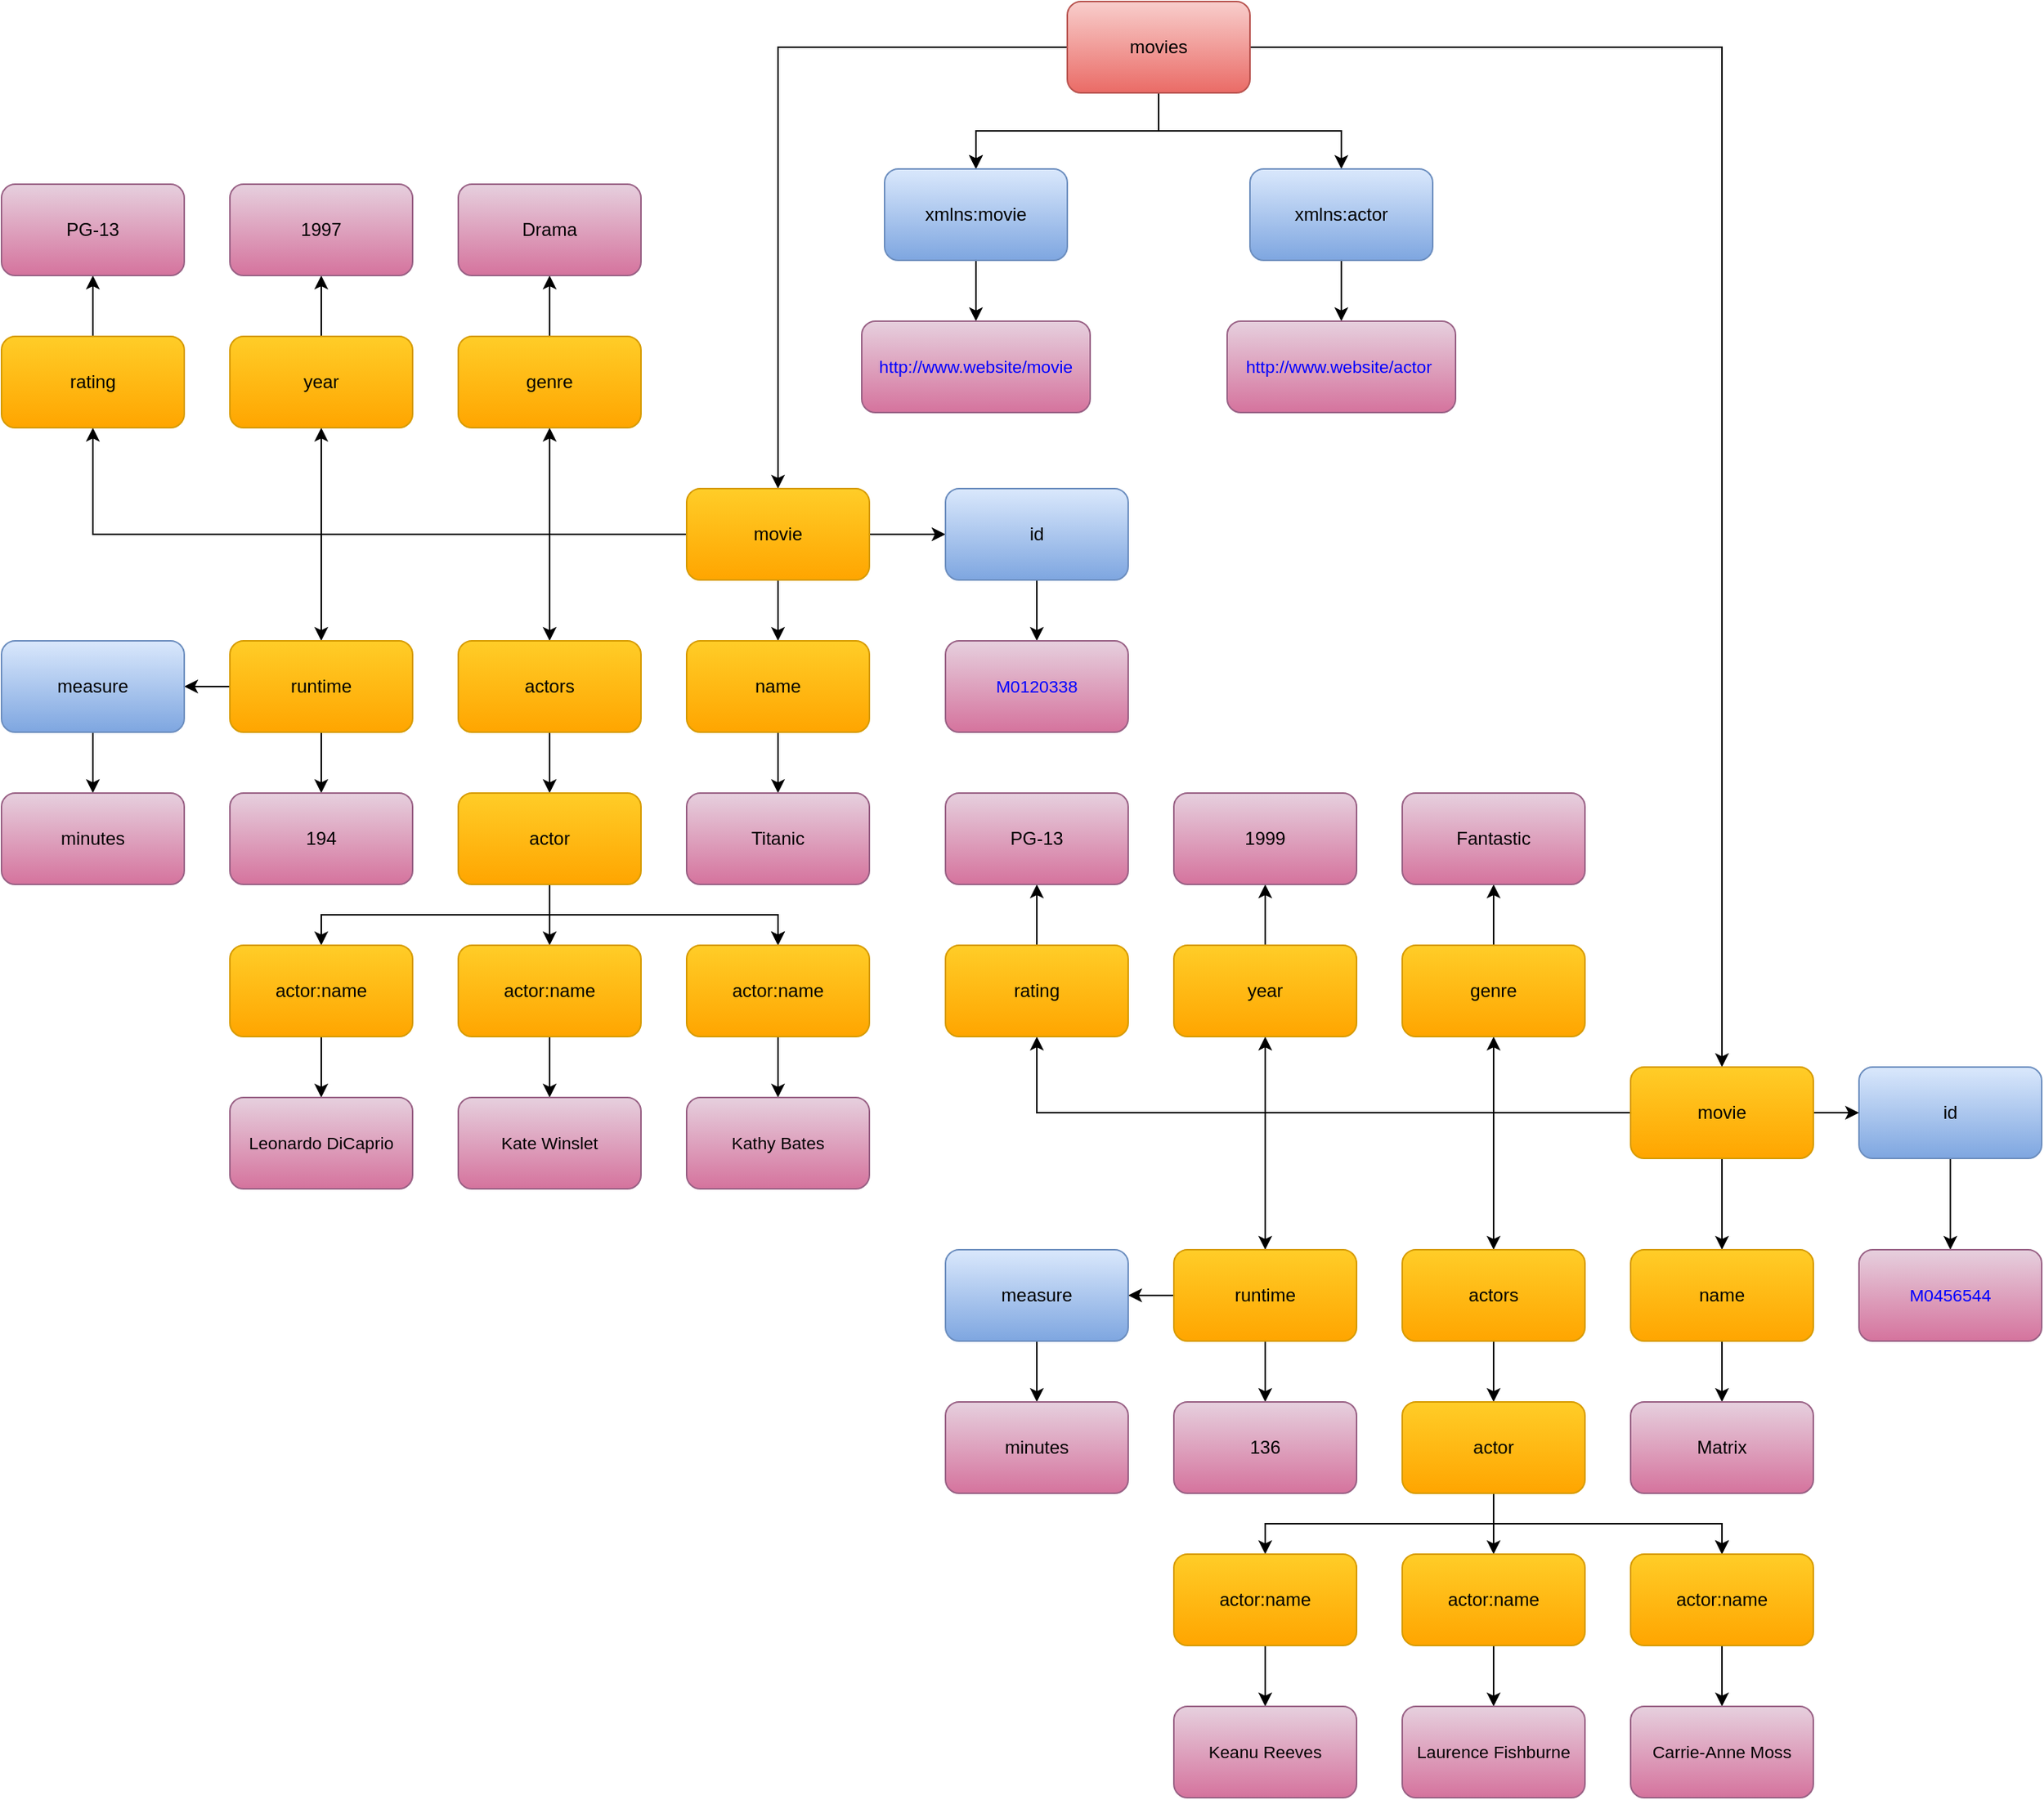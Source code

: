 <mxfile version="24.7.16">
  <diagram name="Página-1" id="V07QrCgXaFiUmTWzPLPL">
    <mxGraphModel dx="2474" dy="848" grid="1" gridSize="10" guides="1" tooltips="1" connect="1" arrows="1" fold="1" page="1" pageScale="1" pageWidth="827" pageHeight="1169" math="0" shadow="0">
      <root>
        <mxCell id="0" />
        <mxCell id="1" parent="0" />
        <mxCell id="JbiTkkTdfERnCVfa-1PL-4" value="" style="edgeStyle=orthogonalEdgeStyle;rounded=0;orthogonalLoop=1;jettySize=auto;html=1;entryX=0.5;entryY=0;entryDx=0;entryDy=0;" edge="1" parent="1" source="JbiTkkTdfERnCVfa-1PL-1" target="JbiTkkTdfERnCVfa-1PL-79">
          <mxGeometry relative="1" as="geometry">
            <mxPoint x="780" y="330" as="targetPoint" />
            <Array as="points">
              <mxPoint x="790" y="40" />
            </Array>
          </mxGeometry>
        </mxCell>
        <mxCell id="JbiTkkTdfERnCVfa-1PL-7" style="edgeStyle=orthogonalEdgeStyle;rounded=0;orthogonalLoop=1;jettySize=auto;html=1;entryX=0.5;entryY=0;entryDx=0;entryDy=0;" edge="1" parent="1" source="JbiTkkTdfERnCVfa-1PL-1" target="JbiTkkTdfERnCVfa-1PL-5">
          <mxGeometry relative="1" as="geometry" />
        </mxCell>
        <mxCell id="JbiTkkTdfERnCVfa-1PL-13" value="" style="edgeStyle=orthogonalEdgeStyle;rounded=0;orthogonalLoop=1;jettySize=auto;html=1;" edge="1" parent="1" source="JbiTkkTdfERnCVfa-1PL-1" target="JbiTkkTdfERnCVfa-1PL-12">
          <mxGeometry relative="1" as="geometry" />
        </mxCell>
        <mxCell id="JbiTkkTdfERnCVfa-1PL-14" value="" style="edgeStyle=orthogonalEdgeStyle;rounded=0;orthogonalLoop=1;jettySize=auto;html=1;" edge="1" parent="1" source="JbiTkkTdfERnCVfa-1PL-1" target="JbiTkkTdfERnCVfa-1PL-12">
          <mxGeometry relative="1" as="geometry" />
        </mxCell>
        <mxCell id="JbiTkkTdfERnCVfa-1PL-16" style="edgeStyle=orthogonalEdgeStyle;rounded=0;orthogonalLoop=1;jettySize=auto;html=1;entryX=0.5;entryY=0;entryDx=0;entryDy=0;" edge="1" parent="1" source="JbiTkkTdfERnCVfa-1PL-1" target="JbiTkkTdfERnCVfa-1PL-15">
          <mxGeometry relative="1" as="geometry" />
        </mxCell>
        <mxCell id="JbiTkkTdfERnCVfa-1PL-1" value="movies" style="rounded=1;whiteSpace=wrap;html=1;fillColor=#f8cecc;gradientColor=#ea6b66;strokeColor=#b85450;" vertex="1" parent="1">
          <mxGeometry x="360" y="10" width="120" height="60" as="geometry" />
        </mxCell>
        <mxCell id="JbiTkkTdfERnCVfa-1PL-9" value="" style="edgeStyle=orthogonalEdgeStyle;rounded=0;orthogonalLoop=1;jettySize=auto;html=1;" edge="1" parent="1" source="JbiTkkTdfERnCVfa-1PL-5" target="JbiTkkTdfERnCVfa-1PL-8">
          <mxGeometry relative="1" as="geometry" />
        </mxCell>
        <mxCell id="JbiTkkTdfERnCVfa-1PL-27" value="" style="edgeStyle=orthogonalEdgeStyle;rounded=0;orthogonalLoop=1;jettySize=auto;html=1;" edge="1" parent="1" source="JbiTkkTdfERnCVfa-1PL-5" target="JbiTkkTdfERnCVfa-1PL-26">
          <mxGeometry relative="1" as="geometry" />
        </mxCell>
        <mxCell id="JbiTkkTdfERnCVfa-1PL-29" value="" style="edgeStyle=orthogonalEdgeStyle;rounded=0;orthogonalLoop=1;jettySize=auto;html=1;" edge="1" parent="1" source="JbiTkkTdfERnCVfa-1PL-5" target="JbiTkkTdfERnCVfa-1PL-28">
          <mxGeometry relative="1" as="geometry" />
        </mxCell>
        <mxCell id="JbiTkkTdfERnCVfa-1PL-33" value="" style="edgeStyle=orthogonalEdgeStyle;rounded=0;orthogonalLoop=1;jettySize=auto;html=1;" edge="1" parent="1" source="JbiTkkTdfERnCVfa-1PL-5" target="JbiTkkTdfERnCVfa-1PL-32">
          <mxGeometry relative="1" as="geometry" />
        </mxCell>
        <mxCell id="JbiTkkTdfERnCVfa-1PL-35" value="" style="edgeStyle=orthogonalEdgeStyle;rounded=0;orthogonalLoop=1;jettySize=auto;html=1;" edge="1" parent="1" source="JbiTkkTdfERnCVfa-1PL-5" target="JbiTkkTdfERnCVfa-1PL-34">
          <mxGeometry relative="1" as="geometry" />
        </mxCell>
        <mxCell id="JbiTkkTdfERnCVfa-1PL-37" value="" style="edgeStyle=orthogonalEdgeStyle;rounded=0;orthogonalLoop=1;jettySize=auto;html=1;" edge="1" parent="1" source="JbiTkkTdfERnCVfa-1PL-5" target="JbiTkkTdfERnCVfa-1PL-36">
          <mxGeometry relative="1" as="geometry" />
        </mxCell>
        <mxCell id="JbiTkkTdfERnCVfa-1PL-40" value="" style="edgeStyle=orthogonalEdgeStyle;rounded=0;orthogonalLoop=1;jettySize=auto;html=1;" edge="1" parent="1" source="JbiTkkTdfERnCVfa-1PL-5" target="JbiTkkTdfERnCVfa-1PL-39">
          <mxGeometry relative="1" as="geometry" />
        </mxCell>
        <mxCell id="JbiTkkTdfERnCVfa-1PL-5" value="movie" style="whiteSpace=wrap;html=1;fillColor=#ffcd28;strokeColor=#d79b00;rounded=1;gradientColor=#ffa500;" vertex="1" parent="1">
          <mxGeometry x="110" y="330" width="120" height="60" as="geometry" />
        </mxCell>
        <mxCell id="JbiTkkTdfERnCVfa-1PL-22" value="" style="edgeStyle=orthogonalEdgeStyle;rounded=0;orthogonalLoop=1;jettySize=auto;html=1;" edge="1" parent="1" source="JbiTkkTdfERnCVfa-1PL-8" target="JbiTkkTdfERnCVfa-1PL-21">
          <mxGeometry relative="1" as="geometry" />
        </mxCell>
        <mxCell id="JbiTkkTdfERnCVfa-1PL-8" value="id" style="whiteSpace=wrap;html=1;fillColor=#dae8fc;strokeColor=#6c8ebf;rounded=1;gradientColor=#7ea6e0;" vertex="1" parent="1">
          <mxGeometry x="280" y="330" width="120" height="60" as="geometry" />
        </mxCell>
        <mxCell id="JbiTkkTdfERnCVfa-1PL-24" value="" style="edgeStyle=orthogonalEdgeStyle;rounded=0;orthogonalLoop=1;jettySize=auto;html=1;" edge="1" parent="1" source="JbiTkkTdfERnCVfa-1PL-10" target="JbiTkkTdfERnCVfa-1PL-23">
          <mxGeometry relative="1" as="geometry" />
        </mxCell>
        <mxCell id="JbiTkkTdfERnCVfa-1PL-10" value="id" style="whiteSpace=wrap;html=1;fillColor=#dae8fc;strokeColor=#6c8ebf;rounded=1;gradientColor=#7ea6e0;" vertex="1" parent="1">
          <mxGeometry x="880" y="710" width="120" height="60" as="geometry" />
        </mxCell>
        <mxCell id="JbiTkkTdfERnCVfa-1PL-18" value="" style="edgeStyle=orthogonalEdgeStyle;rounded=0;orthogonalLoop=1;jettySize=auto;html=1;" edge="1" parent="1" source="JbiTkkTdfERnCVfa-1PL-12" target="JbiTkkTdfERnCVfa-1PL-17">
          <mxGeometry relative="1" as="geometry" />
        </mxCell>
        <mxCell id="JbiTkkTdfERnCVfa-1PL-12" value="xmlns:movie" style="whiteSpace=wrap;html=1;fillColor=#dae8fc;strokeColor=#6c8ebf;rounded=1;gradientColor=#7ea6e0;" vertex="1" parent="1">
          <mxGeometry x="240" y="120" width="120" height="60" as="geometry" />
        </mxCell>
        <mxCell id="JbiTkkTdfERnCVfa-1PL-20" value="" style="edgeStyle=orthogonalEdgeStyle;rounded=0;orthogonalLoop=1;jettySize=auto;html=1;" edge="1" parent="1" source="JbiTkkTdfERnCVfa-1PL-15" target="JbiTkkTdfERnCVfa-1PL-19">
          <mxGeometry relative="1" as="geometry" />
        </mxCell>
        <mxCell id="JbiTkkTdfERnCVfa-1PL-15" value="xmlns:actor" style="whiteSpace=wrap;html=1;fillColor=#dae8fc;strokeColor=#6c8ebf;rounded=1;gradientColor=#7ea6e0;" vertex="1" parent="1">
          <mxGeometry x="480" y="120" width="120" height="60" as="geometry" />
        </mxCell>
        <mxCell id="JbiTkkTdfERnCVfa-1PL-17" value="&lt;div&gt;&lt;span style=&quot;mso-spacerun:&#39;yes&#39;;font-size:8.5pt;font-family:Arial;color:rgb(0,0,255);&quot;&gt;http://www.website/movie&lt;/span&gt;&lt;/div&gt;" style="whiteSpace=wrap;html=1;fillColor=#e6d0de;strokeColor=#996185;rounded=1;gradientColor=#d5739d;" vertex="1" parent="1">
          <mxGeometry x="225" y="220" width="150" height="60" as="geometry" />
        </mxCell>
        <mxCell id="JbiTkkTdfERnCVfa-1PL-19" value="&lt;div&gt;&lt;span style=&quot;mso-spacerun:&#39;yes&#39;;font-size:8.5pt;font-family:Arial;color:rgb(0,0,255);&quot;&gt;http://www.website/actor&lt;/span&gt;&lt;span style=&quot;color: rgb(128, 0, 0); font-family: Arial; font-size: 8.5pt; background-color: initial;&quot;&gt;&amp;nbsp;&lt;/span&gt;&lt;/div&gt;" style="whiteSpace=wrap;html=1;fillColor=#e6d0de;strokeColor=#996185;rounded=1;gradientColor=#d5739d;" vertex="1" parent="1">
          <mxGeometry x="465" y="220" width="150" height="60" as="geometry" />
        </mxCell>
        <mxCell id="JbiTkkTdfERnCVfa-1PL-21" value="&lt;div&gt;&lt;span style=&quot;mso-spacerun:&#39;yes&#39;;font-size:8.5pt;font-family:Arial;color:rgb(0,0,255);&quot;&gt;M0120338&lt;/span&gt;&lt;/div&gt;" style="whiteSpace=wrap;html=1;fillColor=#e6d0de;strokeColor=#996185;rounded=1;gradientColor=#d5739d;" vertex="1" parent="1">
          <mxGeometry x="280" y="430" width="120" height="60" as="geometry" />
        </mxCell>
        <mxCell id="JbiTkkTdfERnCVfa-1PL-23" value="&lt;div&gt;&lt;span style=&quot;mso-spacerun:&#39;yes&#39;;font-size:8.5pt;font-family:Arial;color:rgb(0,0,255);&quot;&gt;M0456544&lt;/span&gt;&lt;/div&gt;" style="whiteSpace=wrap;html=1;fillColor=#e6d0de;strokeColor=#996185;rounded=1;gradientColor=#d5739d;" vertex="1" parent="1">
          <mxGeometry x="880" y="830" width="120" height="60" as="geometry" />
        </mxCell>
        <mxCell id="JbiTkkTdfERnCVfa-1PL-56" value="" style="edgeStyle=orthogonalEdgeStyle;rounded=0;orthogonalLoop=1;jettySize=auto;html=1;" edge="1" parent="1" source="JbiTkkTdfERnCVfa-1PL-26" target="JbiTkkTdfERnCVfa-1PL-55">
          <mxGeometry relative="1" as="geometry" />
        </mxCell>
        <mxCell id="JbiTkkTdfERnCVfa-1PL-26" value="name" style="whiteSpace=wrap;html=1;fillColor=#ffcd28;strokeColor=#d79b00;rounded=1;gradientColor=#ffa500;" vertex="1" parent="1">
          <mxGeometry x="110" y="430" width="120" height="60" as="geometry" />
        </mxCell>
        <mxCell id="JbiTkkTdfERnCVfa-1PL-58" value="" style="edgeStyle=orthogonalEdgeStyle;rounded=0;orthogonalLoop=1;jettySize=auto;html=1;" edge="1" parent="1" source="JbiTkkTdfERnCVfa-1PL-28" target="JbiTkkTdfERnCVfa-1PL-57">
          <mxGeometry relative="1" as="geometry" />
        </mxCell>
        <mxCell id="JbiTkkTdfERnCVfa-1PL-28" value="actors" style="whiteSpace=wrap;html=1;fillColor=#ffcd28;strokeColor=#d79b00;rounded=1;gradientColor=#ffa500;" vertex="1" parent="1">
          <mxGeometry x="-40" y="430" width="120" height="60" as="geometry" />
        </mxCell>
        <mxCell id="JbiTkkTdfERnCVfa-1PL-50" value="" style="edgeStyle=orthogonalEdgeStyle;rounded=0;orthogonalLoop=1;jettySize=auto;html=1;" edge="1" parent="1" source="JbiTkkTdfERnCVfa-1PL-32" target="JbiTkkTdfERnCVfa-1PL-49">
          <mxGeometry relative="1" as="geometry" />
        </mxCell>
        <mxCell id="JbiTkkTdfERnCVfa-1PL-32" value="year" style="whiteSpace=wrap;html=1;fillColor=#ffcd28;strokeColor=#d79b00;rounded=1;gradientColor=#ffa500;" vertex="1" parent="1">
          <mxGeometry x="-190" y="230" width="120" height="60" as="geometry" />
        </mxCell>
        <mxCell id="JbiTkkTdfERnCVfa-1PL-52" value="" style="edgeStyle=orthogonalEdgeStyle;rounded=0;orthogonalLoop=1;jettySize=auto;html=1;" edge="1" parent="1" source="JbiTkkTdfERnCVfa-1PL-34" target="JbiTkkTdfERnCVfa-1PL-51">
          <mxGeometry relative="1" as="geometry" />
        </mxCell>
        <mxCell id="JbiTkkTdfERnCVfa-1PL-34" value="genre" style="whiteSpace=wrap;html=1;fillColor=#ffcd28;strokeColor=#d79b00;rounded=1;gradientColor=#ffa500;" vertex="1" parent="1">
          <mxGeometry x="-40" y="230" width="120" height="60" as="geometry" />
        </mxCell>
        <mxCell id="JbiTkkTdfERnCVfa-1PL-48" value="" style="edgeStyle=orthogonalEdgeStyle;rounded=0;orthogonalLoop=1;jettySize=auto;html=1;" edge="1" parent="1" source="JbiTkkTdfERnCVfa-1PL-36" target="JbiTkkTdfERnCVfa-1PL-47">
          <mxGeometry relative="1" as="geometry" />
        </mxCell>
        <mxCell id="JbiTkkTdfERnCVfa-1PL-36" value="rating" style="whiteSpace=wrap;html=1;fillColor=#ffcd28;strokeColor=#d79b00;rounded=1;gradientColor=#ffa500;" vertex="1" parent="1">
          <mxGeometry x="-340" y="230" width="120" height="60" as="geometry" />
        </mxCell>
        <mxCell id="JbiTkkTdfERnCVfa-1PL-42" value="" style="edgeStyle=orthogonalEdgeStyle;rounded=0;orthogonalLoop=1;jettySize=auto;html=1;" edge="1" parent="1" source="JbiTkkTdfERnCVfa-1PL-39" target="JbiTkkTdfERnCVfa-1PL-41">
          <mxGeometry relative="1" as="geometry" />
        </mxCell>
        <mxCell id="JbiTkkTdfERnCVfa-1PL-44" value="" style="edgeStyle=orthogonalEdgeStyle;rounded=0;orthogonalLoop=1;jettySize=auto;html=1;" edge="1" parent="1" source="JbiTkkTdfERnCVfa-1PL-39" target="JbiTkkTdfERnCVfa-1PL-43">
          <mxGeometry relative="1" as="geometry" />
        </mxCell>
        <mxCell id="JbiTkkTdfERnCVfa-1PL-39" value="runtime" style="whiteSpace=wrap;html=1;fillColor=#ffcd28;strokeColor=#d79b00;rounded=1;gradientColor=#ffa500;" vertex="1" parent="1">
          <mxGeometry x="-190" y="430" width="120" height="60" as="geometry" />
        </mxCell>
        <mxCell id="JbiTkkTdfERnCVfa-1PL-46" value="" style="edgeStyle=orthogonalEdgeStyle;rounded=0;orthogonalLoop=1;jettySize=auto;html=1;" edge="1" parent="1" source="JbiTkkTdfERnCVfa-1PL-41" target="JbiTkkTdfERnCVfa-1PL-45">
          <mxGeometry relative="1" as="geometry" />
        </mxCell>
        <mxCell id="JbiTkkTdfERnCVfa-1PL-41" value="measure" style="whiteSpace=wrap;html=1;fillColor=#dae8fc;strokeColor=#6c8ebf;rounded=1;gradientColor=#7ea6e0;" vertex="1" parent="1">
          <mxGeometry x="-340" y="430" width="120" height="60" as="geometry" />
        </mxCell>
        <mxCell id="JbiTkkTdfERnCVfa-1PL-43" value="194" style="whiteSpace=wrap;html=1;fillColor=#e6d0de;strokeColor=#996185;rounded=1;gradientColor=#d5739d;" vertex="1" parent="1">
          <mxGeometry x="-190" y="530" width="120" height="60" as="geometry" />
        </mxCell>
        <mxCell id="JbiTkkTdfERnCVfa-1PL-45" value="minutes" style="whiteSpace=wrap;html=1;fillColor=#e6d0de;strokeColor=#996185;rounded=1;gradientColor=#d5739d;" vertex="1" parent="1">
          <mxGeometry x="-340" y="530" width="120" height="60" as="geometry" />
        </mxCell>
        <mxCell id="JbiTkkTdfERnCVfa-1PL-47" value="PG-13" style="whiteSpace=wrap;html=1;fillColor=#e6d0de;strokeColor=#996185;rounded=1;gradientColor=#d5739d;" vertex="1" parent="1">
          <mxGeometry x="-340" y="130" width="120" height="60" as="geometry" />
        </mxCell>
        <mxCell id="JbiTkkTdfERnCVfa-1PL-49" value="1997" style="whiteSpace=wrap;html=1;fillColor=#e6d0de;strokeColor=#996185;rounded=1;gradientColor=#d5739d;" vertex="1" parent="1">
          <mxGeometry x="-190" y="130" width="120" height="60" as="geometry" />
        </mxCell>
        <mxCell id="JbiTkkTdfERnCVfa-1PL-51" value="Drama" style="whiteSpace=wrap;html=1;fillColor=#e6d0de;strokeColor=#996185;rounded=1;gradientColor=#d5739d;" vertex="1" parent="1">
          <mxGeometry x="-40" y="130" width="120" height="60" as="geometry" />
        </mxCell>
        <mxCell id="JbiTkkTdfERnCVfa-1PL-55" value="Titanic" style="rounded=1;whiteSpace=wrap;html=1;fillColor=#e6d0de;strokeColor=#996185;gradientColor=#d5739d;" vertex="1" parent="1">
          <mxGeometry x="110" y="530" width="120" height="60" as="geometry" />
        </mxCell>
        <mxCell id="JbiTkkTdfERnCVfa-1PL-60" value="" style="edgeStyle=orthogonalEdgeStyle;rounded=0;orthogonalLoop=1;jettySize=auto;html=1;" edge="1" parent="1" source="JbiTkkTdfERnCVfa-1PL-57" target="JbiTkkTdfERnCVfa-1PL-59">
          <mxGeometry relative="1" as="geometry">
            <Array as="points">
              <mxPoint x="20" y="610" />
              <mxPoint x="-130" y="610" />
            </Array>
          </mxGeometry>
        </mxCell>
        <mxCell id="JbiTkkTdfERnCVfa-1PL-62" value="" style="edgeStyle=orthogonalEdgeStyle;rounded=0;orthogonalLoop=1;jettySize=auto;html=1;" edge="1" parent="1" source="JbiTkkTdfERnCVfa-1PL-57" target="JbiTkkTdfERnCVfa-1PL-61">
          <mxGeometry relative="1" as="geometry">
            <Array as="points">
              <mxPoint x="20" y="610" />
              <mxPoint x="170" y="610" />
            </Array>
          </mxGeometry>
        </mxCell>
        <mxCell id="JbiTkkTdfERnCVfa-1PL-63" value="" style="edgeStyle=orthogonalEdgeStyle;rounded=0;orthogonalLoop=1;jettySize=auto;html=1;" edge="1" parent="1" source="JbiTkkTdfERnCVfa-1PL-57" target="JbiTkkTdfERnCVfa-1PL-61">
          <mxGeometry relative="1" as="geometry">
            <Array as="points">
              <mxPoint x="20" y="610" />
              <mxPoint x="170" y="610" />
            </Array>
          </mxGeometry>
        </mxCell>
        <mxCell id="JbiTkkTdfERnCVfa-1PL-66" value="" style="edgeStyle=orthogonalEdgeStyle;rounded=0;orthogonalLoop=1;jettySize=auto;html=1;" edge="1" parent="1" source="JbiTkkTdfERnCVfa-1PL-57" target="JbiTkkTdfERnCVfa-1PL-65">
          <mxGeometry relative="1" as="geometry" />
        </mxCell>
        <mxCell id="JbiTkkTdfERnCVfa-1PL-57" value="actor" style="whiteSpace=wrap;html=1;fillColor=#ffcd28;strokeColor=#d79b00;rounded=1;gradientColor=#ffa500;" vertex="1" parent="1">
          <mxGeometry x="-40" y="530" width="120" height="60" as="geometry" />
        </mxCell>
        <mxCell id="JbiTkkTdfERnCVfa-1PL-68" value="" style="edgeStyle=orthogonalEdgeStyle;rounded=0;orthogonalLoop=1;jettySize=auto;html=1;" edge="1" parent="1" source="JbiTkkTdfERnCVfa-1PL-59" target="JbiTkkTdfERnCVfa-1PL-67">
          <mxGeometry relative="1" as="geometry" />
        </mxCell>
        <mxCell id="JbiTkkTdfERnCVfa-1PL-59" value="actor:name" style="whiteSpace=wrap;html=1;fillColor=#ffcd28;strokeColor=#d79b00;rounded=1;gradientColor=#ffa500;" vertex="1" parent="1">
          <mxGeometry x="-190" y="630" width="120" height="60" as="geometry" />
        </mxCell>
        <mxCell id="JbiTkkTdfERnCVfa-1PL-72" value="" style="edgeStyle=orthogonalEdgeStyle;rounded=0;orthogonalLoop=1;jettySize=auto;html=1;" edge="1" parent="1" source="JbiTkkTdfERnCVfa-1PL-61" target="JbiTkkTdfERnCVfa-1PL-71">
          <mxGeometry relative="1" as="geometry" />
        </mxCell>
        <mxCell id="JbiTkkTdfERnCVfa-1PL-61" value="actor:name" style="whiteSpace=wrap;html=1;fillColor=#ffcd28;strokeColor=#d79b00;rounded=1;gradientColor=#ffa500;" vertex="1" parent="1">
          <mxGeometry x="110" y="630" width="120" height="60" as="geometry" />
        </mxCell>
        <mxCell id="JbiTkkTdfERnCVfa-1PL-70" value="" style="edgeStyle=orthogonalEdgeStyle;rounded=0;orthogonalLoop=1;jettySize=auto;html=1;" edge="1" parent="1" source="JbiTkkTdfERnCVfa-1PL-65" target="JbiTkkTdfERnCVfa-1PL-69">
          <mxGeometry relative="1" as="geometry" />
        </mxCell>
        <mxCell id="JbiTkkTdfERnCVfa-1PL-65" value="actor:name" style="whiteSpace=wrap;html=1;fillColor=#ffcd28;strokeColor=#d79b00;rounded=1;gradientColor=#ffa500;" vertex="1" parent="1">
          <mxGeometry x="-40" y="630" width="120" height="60" as="geometry" />
        </mxCell>
        <mxCell id="JbiTkkTdfERnCVfa-1PL-67" value="&lt;div&gt;&lt;span style=&quot;font-size: 8.5pt; font-family: Arial;&quot;&gt;Leonardo DiCaprio&lt;/span&gt;&lt;/div&gt;" style="whiteSpace=wrap;html=1;fillColor=#e6d0de;strokeColor=#996185;rounded=1;gradientColor=#d5739d;" vertex="1" parent="1">
          <mxGeometry x="-190" y="730" width="120" height="60" as="geometry" />
        </mxCell>
        <mxCell id="JbiTkkTdfERnCVfa-1PL-69" value="&lt;div&gt;&lt;span style=&quot;font-size: 8.5pt; font-family: Arial;&quot;&gt;Kate Winslet&lt;/span&gt;&lt;/div&gt;" style="whiteSpace=wrap;html=1;fillColor=#e6d0de;strokeColor=#996185;rounded=1;gradientColor=#d5739d;" vertex="1" parent="1">
          <mxGeometry x="-40" y="730" width="120" height="60" as="geometry" />
        </mxCell>
        <mxCell id="JbiTkkTdfERnCVfa-1PL-71" value="&lt;div&gt;&lt;span style=&quot;font-size: 8.5pt; font-family: Arial;&quot;&gt;Kathy Bates&lt;/span&gt;&lt;/div&gt;" style="whiteSpace=wrap;html=1;fillColor=#e6d0de;strokeColor=#996185;rounded=1;gradientColor=#d5739d;" vertex="1" parent="1">
          <mxGeometry x="110" y="730" width="120" height="60" as="geometry" />
        </mxCell>
        <mxCell id="JbiTkkTdfERnCVfa-1PL-73" value="" style="edgeStyle=orthogonalEdgeStyle;rounded=0;orthogonalLoop=1;jettySize=auto;html=1;" edge="1" parent="1" source="JbiTkkTdfERnCVfa-1PL-79" target="JbiTkkTdfERnCVfa-1PL-81">
          <mxGeometry relative="1" as="geometry" />
        </mxCell>
        <mxCell id="JbiTkkTdfERnCVfa-1PL-74" value="" style="edgeStyle=orthogonalEdgeStyle;rounded=0;orthogonalLoop=1;jettySize=auto;html=1;" edge="1" parent="1" source="JbiTkkTdfERnCVfa-1PL-79" target="JbiTkkTdfERnCVfa-1PL-83">
          <mxGeometry relative="1" as="geometry" />
        </mxCell>
        <mxCell id="JbiTkkTdfERnCVfa-1PL-75" value="" style="edgeStyle=orthogonalEdgeStyle;rounded=0;orthogonalLoop=1;jettySize=auto;html=1;" edge="1" parent="1" source="JbiTkkTdfERnCVfa-1PL-79" target="JbiTkkTdfERnCVfa-1PL-85">
          <mxGeometry relative="1" as="geometry" />
        </mxCell>
        <mxCell id="JbiTkkTdfERnCVfa-1PL-76" value="" style="edgeStyle=orthogonalEdgeStyle;rounded=0;orthogonalLoop=1;jettySize=auto;html=1;" edge="1" parent="1" source="JbiTkkTdfERnCVfa-1PL-79" target="JbiTkkTdfERnCVfa-1PL-87">
          <mxGeometry relative="1" as="geometry" />
        </mxCell>
        <mxCell id="JbiTkkTdfERnCVfa-1PL-77" value="" style="edgeStyle=orthogonalEdgeStyle;rounded=0;orthogonalLoop=1;jettySize=auto;html=1;" edge="1" parent="1" source="JbiTkkTdfERnCVfa-1PL-79" target="JbiTkkTdfERnCVfa-1PL-89">
          <mxGeometry relative="1" as="geometry" />
        </mxCell>
        <mxCell id="JbiTkkTdfERnCVfa-1PL-78" value="" style="edgeStyle=orthogonalEdgeStyle;rounded=0;orthogonalLoop=1;jettySize=auto;html=1;" edge="1" parent="1" source="JbiTkkTdfERnCVfa-1PL-79" target="JbiTkkTdfERnCVfa-1PL-92">
          <mxGeometry relative="1" as="geometry" />
        </mxCell>
        <mxCell id="JbiTkkTdfERnCVfa-1PL-115" style="edgeStyle=orthogonalEdgeStyle;rounded=0;orthogonalLoop=1;jettySize=auto;html=1;entryX=0;entryY=0.5;entryDx=0;entryDy=0;" edge="1" parent="1" source="JbiTkkTdfERnCVfa-1PL-79" target="JbiTkkTdfERnCVfa-1PL-10">
          <mxGeometry relative="1" as="geometry" />
        </mxCell>
        <mxCell id="JbiTkkTdfERnCVfa-1PL-79" value="movie" style="whiteSpace=wrap;html=1;fillColor=#ffcd28;strokeColor=#d79b00;rounded=1;gradientColor=#ffa500;" vertex="1" parent="1">
          <mxGeometry x="730" y="710" width="120" height="60" as="geometry" />
        </mxCell>
        <mxCell id="JbiTkkTdfERnCVfa-1PL-80" value="" style="edgeStyle=orthogonalEdgeStyle;rounded=0;orthogonalLoop=1;jettySize=auto;html=1;" edge="1" parent="1" source="JbiTkkTdfERnCVfa-1PL-81" target="JbiTkkTdfERnCVfa-1PL-100">
          <mxGeometry relative="1" as="geometry" />
        </mxCell>
        <mxCell id="JbiTkkTdfERnCVfa-1PL-81" value="name" style="whiteSpace=wrap;html=1;fillColor=#ffcd28;strokeColor=#d79b00;rounded=1;gradientColor=#ffa500;" vertex="1" parent="1">
          <mxGeometry x="730" y="830" width="120" height="60" as="geometry" />
        </mxCell>
        <mxCell id="JbiTkkTdfERnCVfa-1PL-82" value="" style="edgeStyle=orthogonalEdgeStyle;rounded=0;orthogonalLoop=1;jettySize=auto;html=1;" edge="1" parent="1" source="JbiTkkTdfERnCVfa-1PL-83" target="JbiTkkTdfERnCVfa-1PL-105">
          <mxGeometry relative="1" as="geometry" />
        </mxCell>
        <mxCell id="JbiTkkTdfERnCVfa-1PL-83" value="actors" style="whiteSpace=wrap;html=1;fillColor=#ffcd28;strokeColor=#d79b00;rounded=1;gradientColor=#ffa500;" vertex="1" parent="1">
          <mxGeometry x="580" y="830" width="120" height="60" as="geometry" />
        </mxCell>
        <mxCell id="JbiTkkTdfERnCVfa-1PL-84" value="" style="edgeStyle=orthogonalEdgeStyle;rounded=0;orthogonalLoop=1;jettySize=auto;html=1;" edge="1" parent="1" source="JbiTkkTdfERnCVfa-1PL-85" target="JbiTkkTdfERnCVfa-1PL-98">
          <mxGeometry relative="1" as="geometry" />
        </mxCell>
        <mxCell id="JbiTkkTdfERnCVfa-1PL-85" value="year" style="whiteSpace=wrap;html=1;fillColor=#ffcd28;strokeColor=#d79b00;rounded=1;gradientColor=#ffa500;" vertex="1" parent="1">
          <mxGeometry x="430" y="630" width="120" height="60" as="geometry" />
        </mxCell>
        <mxCell id="JbiTkkTdfERnCVfa-1PL-86" value="" style="edgeStyle=orthogonalEdgeStyle;rounded=0;orthogonalLoop=1;jettySize=auto;html=1;" edge="1" parent="1" source="JbiTkkTdfERnCVfa-1PL-87" target="JbiTkkTdfERnCVfa-1PL-99">
          <mxGeometry relative="1" as="geometry" />
        </mxCell>
        <mxCell id="JbiTkkTdfERnCVfa-1PL-87" value="genre" style="whiteSpace=wrap;html=1;fillColor=#ffcd28;strokeColor=#d79b00;rounded=1;gradientColor=#ffa500;" vertex="1" parent="1">
          <mxGeometry x="580" y="630" width="120" height="60" as="geometry" />
        </mxCell>
        <mxCell id="JbiTkkTdfERnCVfa-1PL-88" value="" style="edgeStyle=orthogonalEdgeStyle;rounded=0;orthogonalLoop=1;jettySize=auto;html=1;" edge="1" parent="1" source="JbiTkkTdfERnCVfa-1PL-89" target="JbiTkkTdfERnCVfa-1PL-97">
          <mxGeometry relative="1" as="geometry" />
        </mxCell>
        <mxCell id="JbiTkkTdfERnCVfa-1PL-89" value="rating" style="whiteSpace=wrap;html=1;fillColor=#ffcd28;strokeColor=#d79b00;rounded=1;gradientColor=#ffa500;" vertex="1" parent="1">
          <mxGeometry x="280" y="630" width="120" height="60" as="geometry" />
        </mxCell>
        <mxCell id="JbiTkkTdfERnCVfa-1PL-90" value="" style="edgeStyle=orthogonalEdgeStyle;rounded=0;orthogonalLoop=1;jettySize=auto;html=1;" edge="1" parent="1" source="JbiTkkTdfERnCVfa-1PL-92" target="JbiTkkTdfERnCVfa-1PL-94">
          <mxGeometry relative="1" as="geometry" />
        </mxCell>
        <mxCell id="JbiTkkTdfERnCVfa-1PL-91" value="" style="edgeStyle=orthogonalEdgeStyle;rounded=0;orthogonalLoop=1;jettySize=auto;html=1;" edge="1" parent="1" source="JbiTkkTdfERnCVfa-1PL-92" target="JbiTkkTdfERnCVfa-1PL-95">
          <mxGeometry relative="1" as="geometry" />
        </mxCell>
        <mxCell id="JbiTkkTdfERnCVfa-1PL-92" value="runtime" style="whiteSpace=wrap;html=1;fillColor=#ffcd28;strokeColor=#d79b00;rounded=1;gradientColor=#ffa500;" vertex="1" parent="1">
          <mxGeometry x="430" y="830" width="120" height="60" as="geometry" />
        </mxCell>
        <mxCell id="JbiTkkTdfERnCVfa-1PL-93" value="" style="edgeStyle=orthogonalEdgeStyle;rounded=0;orthogonalLoop=1;jettySize=auto;html=1;" edge="1" parent="1" source="JbiTkkTdfERnCVfa-1PL-94" target="JbiTkkTdfERnCVfa-1PL-96">
          <mxGeometry relative="1" as="geometry" />
        </mxCell>
        <mxCell id="JbiTkkTdfERnCVfa-1PL-94" value="measure" style="whiteSpace=wrap;html=1;fillColor=#dae8fc;strokeColor=#6c8ebf;rounded=1;gradientColor=#7ea6e0;" vertex="1" parent="1">
          <mxGeometry x="280" y="830" width="120" height="60" as="geometry" />
        </mxCell>
        <mxCell id="JbiTkkTdfERnCVfa-1PL-95" value="136" style="whiteSpace=wrap;html=1;fillColor=#e6d0de;strokeColor=#996185;rounded=1;gradientColor=#d5739d;" vertex="1" parent="1">
          <mxGeometry x="430" y="930" width="120" height="60" as="geometry" />
        </mxCell>
        <mxCell id="JbiTkkTdfERnCVfa-1PL-96" value="minutes" style="whiteSpace=wrap;html=1;fillColor=#e6d0de;strokeColor=#996185;rounded=1;gradientColor=#d5739d;" vertex="1" parent="1">
          <mxGeometry x="280" y="930" width="120" height="60" as="geometry" />
        </mxCell>
        <mxCell id="JbiTkkTdfERnCVfa-1PL-97" value="PG-13" style="whiteSpace=wrap;html=1;fillColor=#e6d0de;strokeColor=#996185;rounded=1;gradientColor=#d5739d;" vertex="1" parent="1">
          <mxGeometry x="280" y="530" width="120" height="60" as="geometry" />
        </mxCell>
        <mxCell id="JbiTkkTdfERnCVfa-1PL-98" value="1999" style="whiteSpace=wrap;html=1;fillColor=#e6d0de;strokeColor=#996185;rounded=1;gradientColor=#d5739d;" vertex="1" parent="1">
          <mxGeometry x="430" y="530" width="120" height="60" as="geometry" />
        </mxCell>
        <mxCell id="JbiTkkTdfERnCVfa-1PL-99" value="Fantastic" style="whiteSpace=wrap;html=1;fillColor=#e6d0de;strokeColor=#996185;rounded=1;gradientColor=#d5739d;" vertex="1" parent="1">
          <mxGeometry x="580" y="530" width="120" height="60" as="geometry" />
        </mxCell>
        <mxCell id="JbiTkkTdfERnCVfa-1PL-100" value="Matrix" style="rounded=1;whiteSpace=wrap;html=1;fillColor=#e6d0de;strokeColor=#996185;gradientColor=#d5739d;" vertex="1" parent="1">
          <mxGeometry x="730" y="930" width="120" height="60" as="geometry" />
        </mxCell>
        <mxCell id="JbiTkkTdfERnCVfa-1PL-101" value="" style="edgeStyle=orthogonalEdgeStyle;rounded=0;orthogonalLoop=1;jettySize=auto;html=1;" edge="1" parent="1" source="JbiTkkTdfERnCVfa-1PL-105" target="JbiTkkTdfERnCVfa-1PL-107">
          <mxGeometry relative="1" as="geometry">
            <Array as="points">
              <mxPoint x="640" y="1010" />
              <mxPoint x="490" y="1010" />
            </Array>
          </mxGeometry>
        </mxCell>
        <mxCell id="JbiTkkTdfERnCVfa-1PL-102" value="" style="edgeStyle=orthogonalEdgeStyle;rounded=0;orthogonalLoop=1;jettySize=auto;html=1;" edge="1" parent="1" source="JbiTkkTdfERnCVfa-1PL-105" target="JbiTkkTdfERnCVfa-1PL-109">
          <mxGeometry relative="1" as="geometry">
            <Array as="points">
              <mxPoint x="640" y="1010" />
              <mxPoint x="790" y="1010" />
            </Array>
          </mxGeometry>
        </mxCell>
        <mxCell id="JbiTkkTdfERnCVfa-1PL-103" value="" style="edgeStyle=orthogonalEdgeStyle;rounded=0;orthogonalLoop=1;jettySize=auto;html=1;" edge="1" parent="1" source="JbiTkkTdfERnCVfa-1PL-105" target="JbiTkkTdfERnCVfa-1PL-109">
          <mxGeometry relative="1" as="geometry">
            <Array as="points">
              <mxPoint x="640" y="1010" />
              <mxPoint x="790" y="1010" />
            </Array>
          </mxGeometry>
        </mxCell>
        <mxCell id="JbiTkkTdfERnCVfa-1PL-104" value="" style="edgeStyle=orthogonalEdgeStyle;rounded=0;orthogonalLoop=1;jettySize=auto;html=1;" edge="1" parent="1" source="JbiTkkTdfERnCVfa-1PL-105" target="JbiTkkTdfERnCVfa-1PL-111">
          <mxGeometry relative="1" as="geometry" />
        </mxCell>
        <mxCell id="JbiTkkTdfERnCVfa-1PL-105" value="actor" style="whiteSpace=wrap;html=1;fillColor=#ffcd28;strokeColor=#d79b00;rounded=1;gradientColor=#ffa500;" vertex="1" parent="1">
          <mxGeometry x="580" y="930" width="120" height="60" as="geometry" />
        </mxCell>
        <mxCell id="JbiTkkTdfERnCVfa-1PL-106" value="" style="edgeStyle=orthogonalEdgeStyle;rounded=0;orthogonalLoop=1;jettySize=auto;html=1;" edge="1" parent="1" source="JbiTkkTdfERnCVfa-1PL-107" target="JbiTkkTdfERnCVfa-1PL-112">
          <mxGeometry relative="1" as="geometry" />
        </mxCell>
        <mxCell id="JbiTkkTdfERnCVfa-1PL-107" value="actor:name" style="whiteSpace=wrap;html=1;fillColor=#ffcd28;strokeColor=#d79b00;rounded=1;gradientColor=#ffa500;" vertex="1" parent="1">
          <mxGeometry x="430" y="1030" width="120" height="60" as="geometry" />
        </mxCell>
        <mxCell id="JbiTkkTdfERnCVfa-1PL-108" value="" style="edgeStyle=orthogonalEdgeStyle;rounded=0;orthogonalLoop=1;jettySize=auto;html=1;" edge="1" parent="1" source="JbiTkkTdfERnCVfa-1PL-109" target="JbiTkkTdfERnCVfa-1PL-114">
          <mxGeometry relative="1" as="geometry" />
        </mxCell>
        <mxCell id="JbiTkkTdfERnCVfa-1PL-109" value="actor:name" style="whiteSpace=wrap;html=1;fillColor=#ffcd28;strokeColor=#d79b00;rounded=1;gradientColor=#ffa500;" vertex="1" parent="1">
          <mxGeometry x="730" y="1030" width="120" height="60" as="geometry" />
        </mxCell>
        <mxCell id="JbiTkkTdfERnCVfa-1PL-110" value="" style="edgeStyle=orthogonalEdgeStyle;rounded=0;orthogonalLoop=1;jettySize=auto;html=1;" edge="1" parent="1" source="JbiTkkTdfERnCVfa-1PL-111" target="JbiTkkTdfERnCVfa-1PL-113">
          <mxGeometry relative="1" as="geometry" />
        </mxCell>
        <mxCell id="JbiTkkTdfERnCVfa-1PL-111" value="actor:name" style="whiteSpace=wrap;html=1;fillColor=#ffcd28;strokeColor=#d79b00;rounded=1;gradientColor=#ffa500;" vertex="1" parent="1">
          <mxGeometry x="580" y="1030" width="120" height="60" as="geometry" />
        </mxCell>
        <mxCell id="JbiTkkTdfERnCVfa-1PL-112" value="&lt;div&gt;&lt;span style=&quot;font-size: 8.5pt; font-family: Arial;&quot;&gt;Keanu Reeves&lt;/span&gt;&lt;/div&gt;" style="whiteSpace=wrap;html=1;fillColor=#e6d0de;strokeColor=#996185;rounded=1;gradientColor=#d5739d;" vertex="1" parent="1">
          <mxGeometry x="430" y="1130" width="120" height="60" as="geometry" />
        </mxCell>
        <mxCell id="JbiTkkTdfERnCVfa-1PL-113" value="&lt;div&gt;&lt;span style=&quot;font-size: 8.5pt; font-family: Arial;&quot;&gt;Laurence Fishburne&lt;/span&gt;&lt;/div&gt;" style="whiteSpace=wrap;html=1;fillColor=#e6d0de;strokeColor=#996185;rounded=1;gradientColor=#d5739d;" vertex="1" parent="1">
          <mxGeometry x="580" y="1130" width="120" height="60" as="geometry" />
        </mxCell>
        <mxCell id="JbiTkkTdfERnCVfa-1PL-114" value="&lt;div&gt;&lt;span style=&quot;font-size: 8.5pt; font-family: Arial;&quot;&gt;Carrie-Anne Moss&lt;/span&gt;&lt;/div&gt;" style="whiteSpace=wrap;html=1;fillColor=#e6d0de;strokeColor=#996185;rounded=1;gradientColor=#d5739d;" vertex="1" parent="1">
          <mxGeometry x="730" y="1130" width="120" height="60" as="geometry" />
        </mxCell>
      </root>
    </mxGraphModel>
  </diagram>
</mxfile>
